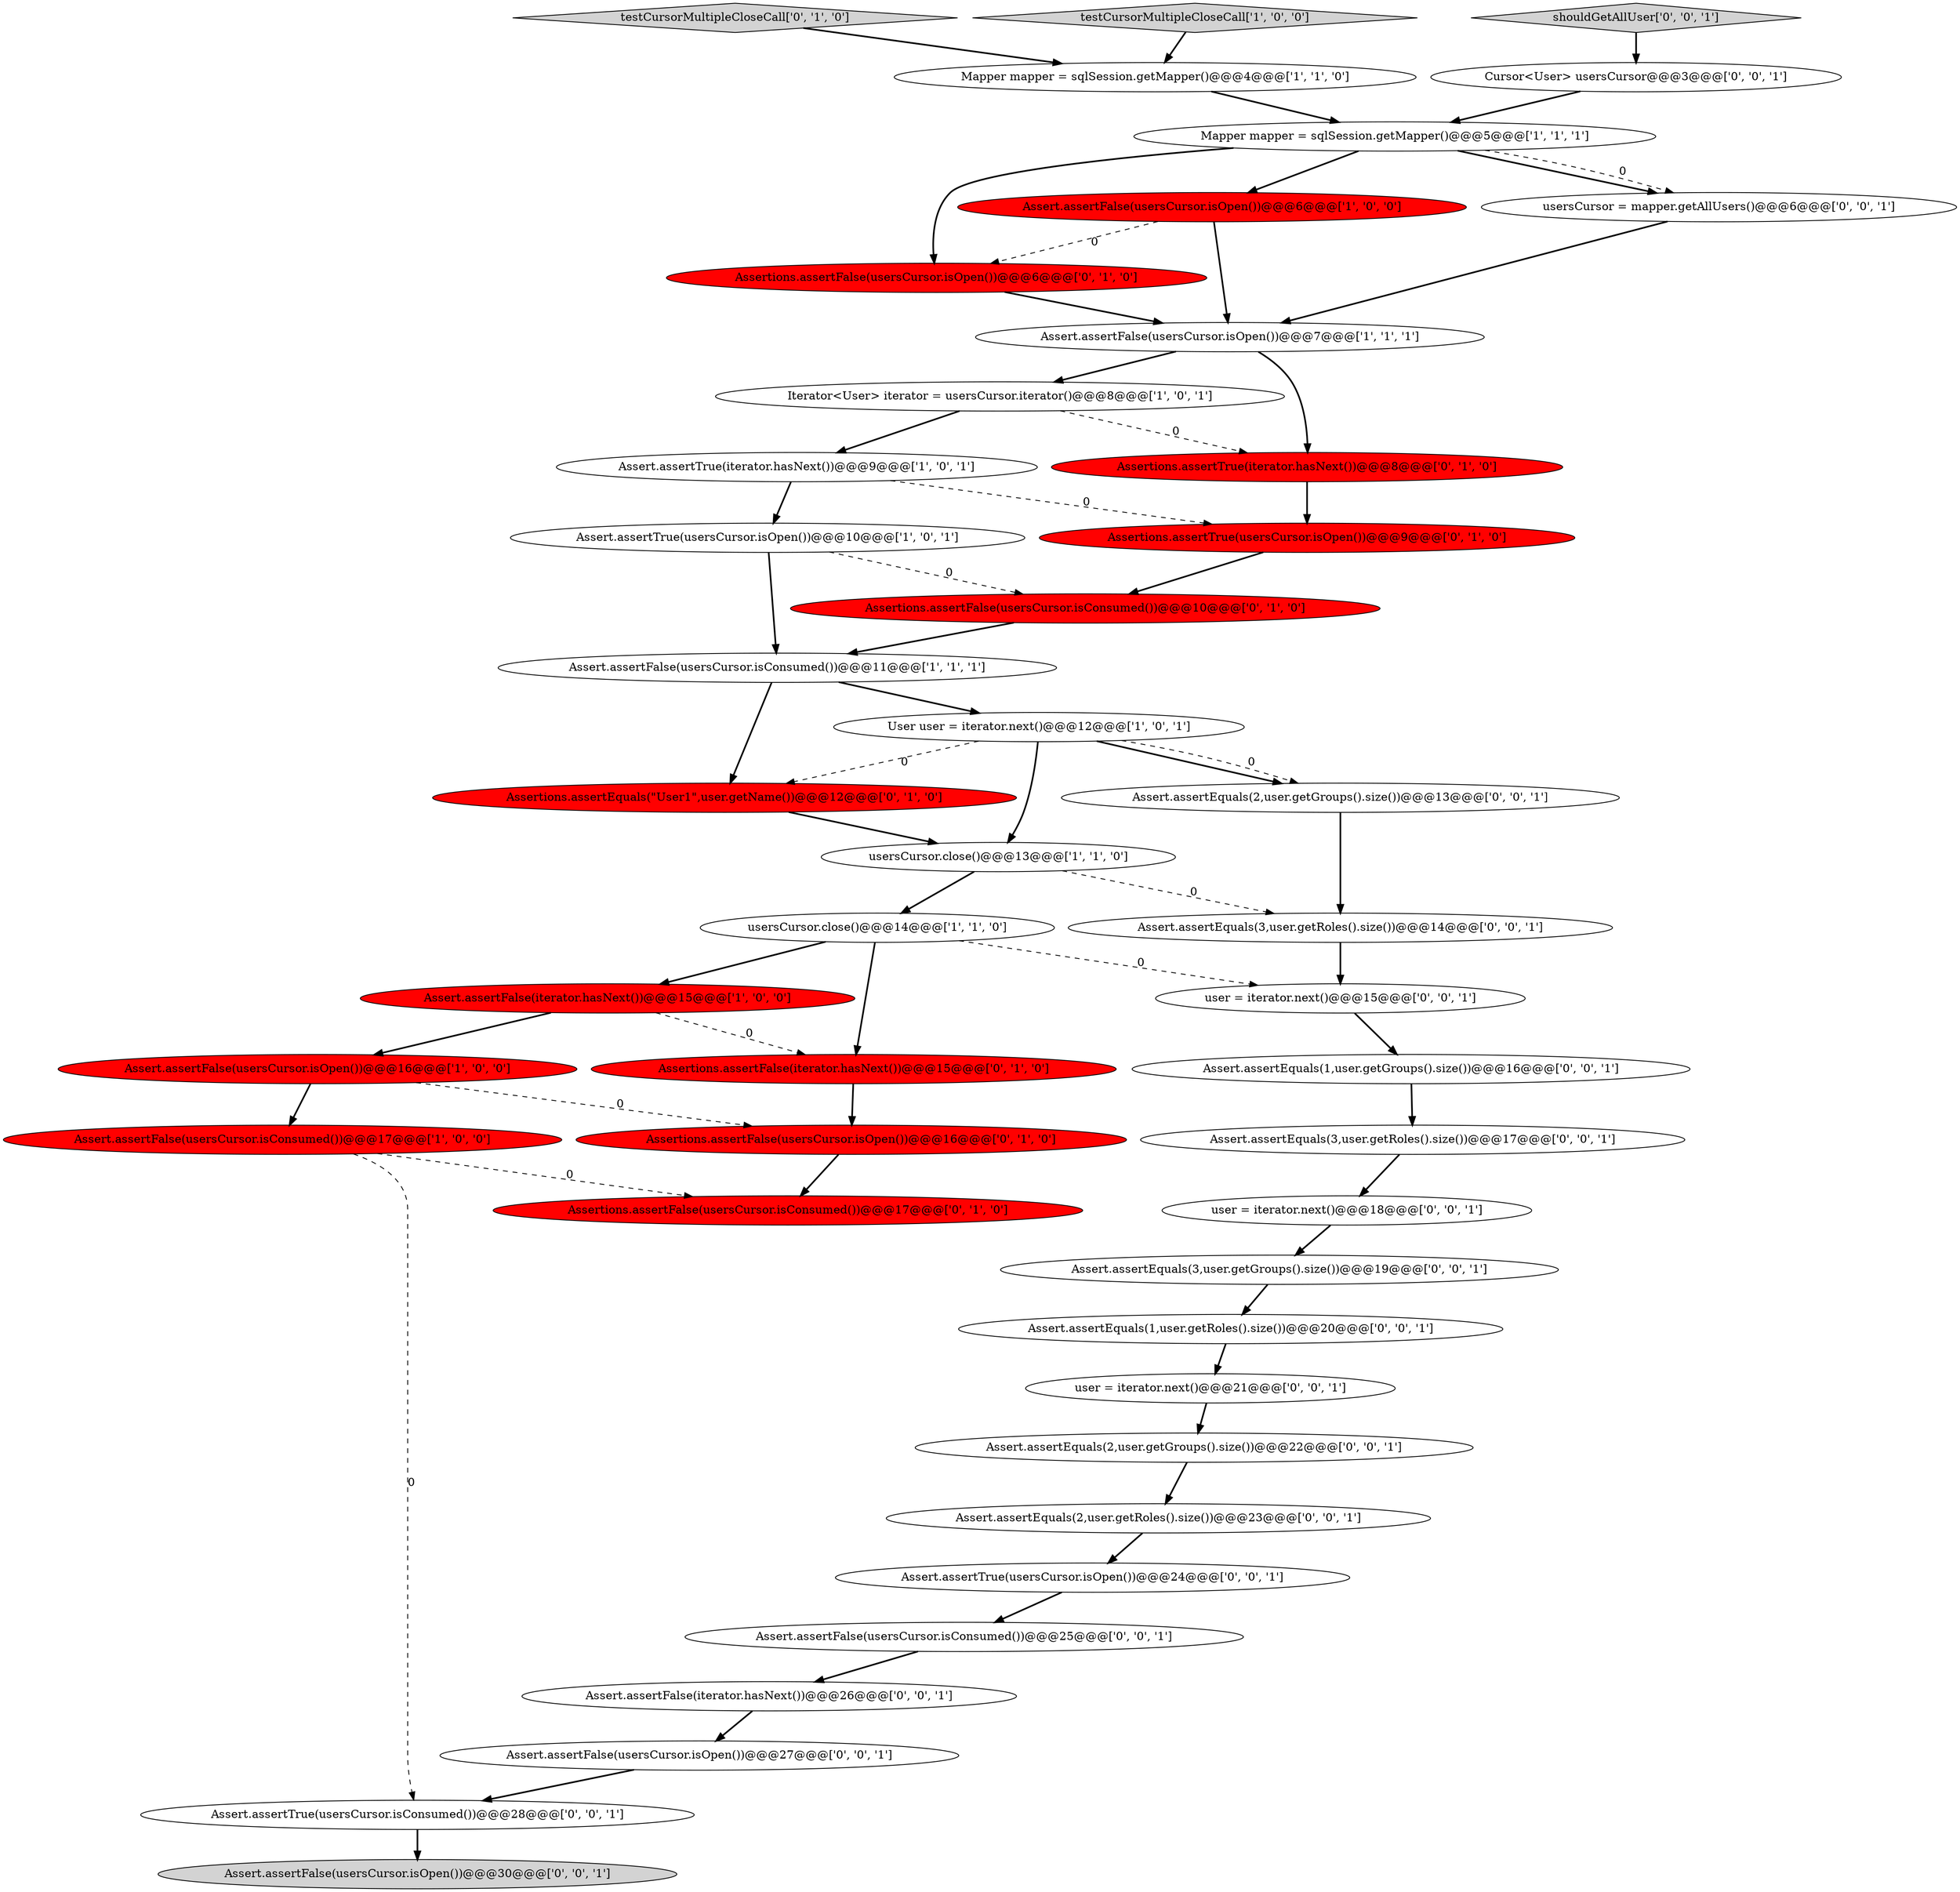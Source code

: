 digraph {
16 [style = filled, label = "Assertions.assertEquals(\"User1\",user.getName())@@@12@@@['0', '1', '0']", fillcolor = red, shape = ellipse image = "AAA1AAABBB2BBB"];
26 [style = filled, label = "Assert.assertEquals(2,user.getGroups().size())@@@13@@@['0', '0', '1']", fillcolor = white, shape = ellipse image = "AAA0AAABBB3BBB"];
40 [style = filled, label = "Assert.assertFalse(usersCursor.isOpen())@@@27@@@['0', '0', '1']", fillcolor = white, shape = ellipse image = "AAA0AAABBB3BBB"];
10 [style = filled, label = "testCursorMultipleCloseCall['1', '0', '0']", fillcolor = lightgray, shape = diamond image = "AAA0AAABBB1BBB"];
27 [style = filled, label = "user = iterator.next()@@@21@@@['0', '0', '1']", fillcolor = white, shape = ellipse image = "AAA0AAABBB3BBB"];
4 [style = filled, label = "Assert.assertFalse(usersCursor.isConsumed())@@@17@@@['1', '0', '0']", fillcolor = red, shape = ellipse image = "AAA1AAABBB1BBB"];
5 [style = filled, label = "Assert.assertFalse(usersCursor.isOpen())@@@7@@@['1', '1', '1']", fillcolor = white, shape = ellipse image = "AAA0AAABBB1BBB"];
9 [style = filled, label = "Assert.assertFalse(iterator.hasNext())@@@15@@@['1', '0', '0']", fillcolor = red, shape = ellipse image = "AAA1AAABBB1BBB"];
35 [style = filled, label = "Assert.assertFalse(usersCursor.isOpen())@@@30@@@['0', '0', '1']", fillcolor = lightgray, shape = ellipse image = "AAA0AAABBB3BBB"];
36 [style = filled, label = "Assert.assertEquals(3,user.getRoles().size())@@@17@@@['0', '0', '1']", fillcolor = white, shape = ellipse image = "AAA0AAABBB3BBB"];
30 [style = filled, label = "Assert.assertTrue(usersCursor.isOpen())@@@24@@@['0', '0', '1']", fillcolor = white, shape = ellipse image = "AAA0AAABBB3BBB"];
25 [style = filled, label = "Assert.assertEquals(3,user.getGroups().size())@@@19@@@['0', '0', '1']", fillcolor = white, shape = ellipse image = "AAA0AAABBB3BBB"];
20 [style = filled, label = "testCursorMultipleCloseCall['0', '1', '0']", fillcolor = lightgray, shape = diamond image = "AAA0AAABBB2BBB"];
21 [style = filled, label = "Assertions.assertTrue(usersCursor.isOpen())@@@9@@@['0', '1', '0']", fillcolor = red, shape = ellipse image = "AAA1AAABBB2BBB"];
1 [style = filled, label = "Mapper mapper = sqlSession.getMapper()@@@4@@@['1', '1', '0']", fillcolor = white, shape = ellipse image = "AAA0AAABBB1BBB"];
19 [style = filled, label = "Assertions.assertFalse(usersCursor.isOpen())@@@6@@@['0', '1', '0']", fillcolor = red, shape = ellipse image = "AAA1AAABBB2BBB"];
34 [style = filled, label = "Assert.assertEquals(1,user.getRoles().size())@@@20@@@['0', '0', '1']", fillcolor = white, shape = ellipse image = "AAA0AAABBB3BBB"];
17 [style = filled, label = "Assertions.assertFalse(iterator.hasNext())@@@15@@@['0', '1', '0']", fillcolor = red, shape = ellipse image = "AAA1AAABBB2BBB"];
29 [style = filled, label = "Assert.assertEquals(3,user.getRoles().size())@@@14@@@['0', '0', '1']", fillcolor = white, shape = ellipse image = "AAA0AAABBB3BBB"];
37 [style = filled, label = "Assert.assertFalse(usersCursor.isConsumed())@@@25@@@['0', '0', '1']", fillcolor = white, shape = ellipse image = "AAA0AAABBB3BBB"];
42 [style = filled, label = "Assert.assertEquals(2,user.getRoles().size())@@@23@@@['0', '0', '1']", fillcolor = white, shape = ellipse image = "AAA0AAABBB3BBB"];
18 [style = filled, label = "Assertions.assertFalse(usersCursor.isConsumed())@@@17@@@['0', '1', '0']", fillcolor = red, shape = ellipse image = "AAA1AAABBB2BBB"];
33 [style = filled, label = "usersCursor = mapper.getAllUsers()@@@6@@@['0', '0', '1']", fillcolor = white, shape = ellipse image = "AAA0AAABBB3BBB"];
7 [style = filled, label = "Assert.assertTrue(iterator.hasNext())@@@9@@@['1', '0', '1']", fillcolor = white, shape = ellipse image = "AAA0AAABBB1BBB"];
12 [style = filled, label = "usersCursor.close()@@@14@@@['1', '1', '0']", fillcolor = white, shape = ellipse image = "AAA0AAABBB1BBB"];
38 [style = filled, label = "user = iterator.next()@@@18@@@['0', '0', '1']", fillcolor = white, shape = ellipse image = "AAA0AAABBB3BBB"];
14 [style = filled, label = "Assert.assertTrue(usersCursor.isOpen())@@@10@@@['1', '0', '1']", fillcolor = white, shape = ellipse image = "AAA0AAABBB1BBB"];
43 [style = filled, label = "Assert.assertFalse(iterator.hasNext())@@@26@@@['0', '0', '1']", fillcolor = white, shape = ellipse image = "AAA0AAABBB3BBB"];
24 [style = filled, label = "Assert.assertEquals(2,user.getGroups().size())@@@22@@@['0', '0', '1']", fillcolor = white, shape = ellipse image = "AAA0AAABBB3BBB"];
22 [style = filled, label = "Assertions.assertFalse(usersCursor.isConsumed())@@@10@@@['0', '1', '0']", fillcolor = red, shape = ellipse image = "AAA1AAABBB2BBB"];
11 [style = filled, label = "Assert.assertFalse(usersCursor.isOpen())@@@16@@@['1', '0', '0']", fillcolor = red, shape = ellipse image = "AAA1AAABBB1BBB"];
2 [style = filled, label = "Mapper mapper = sqlSession.getMapper()@@@5@@@['1', '1', '1']", fillcolor = white, shape = ellipse image = "AAA0AAABBB1BBB"];
3 [style = filled, label = "Iterator<User> iterator = usersCursor.iterator()@@@8@@@['1', '0', '1']", fillcolor = white, shape = ellipse image = "AAA0AAABBB1BBB"];
6 [style = filled, label = "Assert.assertFalse(usersCursor.isConsumed())@@@11@@@['1', '1', '1']", fillcolor = white, shape = ellipse image = "AAA0AAABBB1BBB"];
32 [style = filled, label = "Assert.assertEquals(1,user.getGroups().size())@@@16@@@['0', '0', '1']", fillcolor = white, shape = ellipse image = "AAA0AAABBB3BBB"];
13 [style = filled, label = "Assert.assertFalse(usersCursor.isOpen())@@@6@@@['1', '0', '0']", fillcolor = red, shape = ellipse image = "AAA1AAABBB1BBB"];
15 [style = filled, label = "Assertions.assertTrue(iterator.hasNext())@@@8@@@['0', '1', '0']", fillcolor = red, shape = ellipse image = "AAA1AAABBB2BBB"];
39 [style = filled, label = "Cursor<User> usersCursor@@@3@@@['0', '0', '1']", fillcolor = white, shape = ellipse image = "AAA0AAABBB3BBB"];
31 [style = filled, label = "user = iterator.next()@@@15@@@['0', '0', '1']", fillcolor = white, shape = ellipse image = "AAA0AAABBB3BBB"];
8 [style = filled, label = "usersCursor.close()@@@13@@@['1', '1', '0']", fillcolor = white, shape = ellipse image = "AAA0AAABBB1BBB"];
0 [style = filled, label = "User user = iterator.next()@@@12@@@['1', '0', '1']", fillcolor = white, shape = ellipse image = "AAA0AAABBB1BBB"];
23 [style = filled, label = "Assertions.assertFalse(usersCursor.isOpen())@@@16@@@['0', '1', '0']", fillcolor = red, shape = ellipse image = "AAA1AAABBB2BBB"];
28 [style = filled, label = "shouldGetAllUser['0', '0', '1']", fillcolor = lightgray, shape = diamond image = "AAA0AAABBB3BBB"];
41 [style = filled, label = "Assert.assertTrue(usersCursor.isConsumed())@@@28@@@['0', '0', '1']", fillcolor = white, shape = ellipse image = "AAA0AAABBB3BBB"];
5->3 [style = bold, label=""];
4->18 [style = dashed, label="0"];
2->19 [style = bold, label=""];
7->21 [style = dashed, label="0"];
0->26 [style = bold, label=""];
9->11 [style = bold, label=""];
24->42 [style = bold, label=""];
25->34 [style = bold, label=""];
16->8 [style = bold, label=""];
15->21 [style = bold, label=""];
31->32 [style = bold, label=""];
26->29 [style = bold, label=""];
28->39 [style = bold, label=""];
29->31 [style = bold, label=""];
11->4 [style = bold, label=""];
12->17 [style = bold, label=""];
0->16 [style = dashed, label="0"];
12->31 [style = dashed, label="0"];
5->15 [style = bold, label=""];
14->22 [style = dashed, label="0"];
11->23 [style = dashed, label="0"];
0->26 [style = dashed, label="0"];
6->0 [style = bold, label=""];
20->1 [style = bold, label=""];
33->5 [style = bold, label=""];
30->37 [style = bold, label=""];
13->19 [style = dashed, label="0"];
12->9 [style = bold, label=""];
17->23 [style = bold, label=""];
2->13 [style = bold, label=""];
7->14 [style = bold, label=""];
43->40 [style = bold, label=""];
19->5 [style = bold, label=""];
37->43 [style = bold, label=""];
3->7 [style = bold, label=""];
21->22 [style = bold, label=""];
6->16 [style = bold, label=""];
42->30 [style = bold, label=""];
39->2 [style = bold, label=""];
9->17 [style = dashed, label="0"];
40->41 [style = bold, label=""];
0->8 [style = bold, label=""];
13->5 [style = bold, label=""];
2->33 [style = bold, label=""];
38->25 [style = bold, label=""];
32->36 [style = bold, label=""];
3->15 [style = dashed, label="0"];
27->24 [style = bold, label=""];
1->2 [style = bold, label=""];
2->33 [style = dashed, label="0"];
36->38 [style = bold, label=""];
10->1 [style = bold, label=""];
14->6 [style = bold, label=""];
8->12 [style = bold, label=""];
23->18 [style = bold, label=""];
8->29 [style = dashed, label="0"];
22->6 [style = bold, label=""];
34->27 [style = bold, label=""];
4->41 [style = dashed, label="0"];
41->35 [style = bold, label=""];
}
